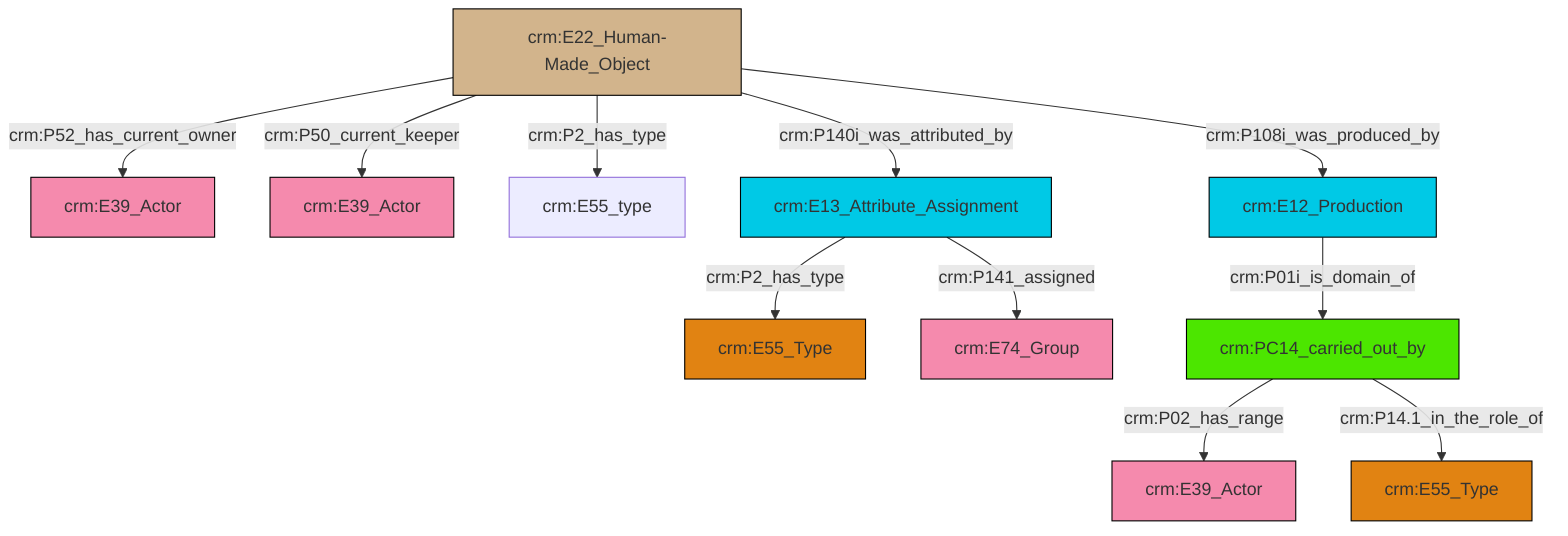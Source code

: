 graph TD
classDef Literal fill:#f2f2f2,stroke:#000000;
classDef CRM_Entity fill:#FFFFFF,stroke:#000000;
classDef Temporal_Entity fill:#00C9E6, stroke:#000000;
classDef Type fill:#E18312, stroke:#000000;
classDef Time-Span fill:#2C9C91, stroke:#000000;
classDef Appellation fill:#FFEB7F, stroke:#000000;
classDef Place fill:#008836, stroke:#000000;
classDef Persistent_Item fill:#B266B2, stroke:#000000;
classDef Conceptual_Object fill:#FFD700, stroke:#000000;
classDef Physical_Thing fill:#D2B48C, stroke:#000000;
classDef Actor fill:#f58aad, stroke:#000000;
classDef PC_Classes fill:#4ce600, stroke:#000000;
classDef Multi fill:#cccccc,stroke:#000000;

14["crm:PC14_carried_out_by"]:::PC_Classes -->|crm:P02_has_range| 15["crm:E39_Actor"]:::Actor
17["crm:E12_Production"]:::Temporal_Entity -->|crm:P01i_is_domain_of| 14["crm:PC14_carried_out_by"]:::PC_Classes
6["crm:E22_Human-Made_Object"]:::Physical_Thing -->|crm:P140i_was_attributed_by| 19["crm:E13_Attribute_Assignment"]:::Temporal_Entity
14["crm:PC14_carried_out_by"]:::PC_Classes -->|crm:P14.1_in_the_role_of| 12["crm:E55_Type"]:::Type
6["crm:E22_Human-Made_Object"]:::Physical_Thing -->|crm:P2_has_type| 10["crm:E55_type"]:::Default
19["crm:E13_Attribute_Assignment"]:::Temporal_Entity -->|crm:P141_assigned| 8["crm:E74_Group"]:::Actor
19["crm:E13_Attribute_Assignment"]:::Temporal_Entity -->|crm:P2_has_type| 0["crm:E55_Type"]:::Type
6["crm:E22_Human-Made_Object"]:::Physical_Thing -->|crm:P108i_was_produced_by| 17["crm:E12_Production"]:::Temporal_Entity
6["crm:E22_Human-Made_Object"]:::Physical_Thing -->|crm:P50_current_keeper| 4["crm:E39_Actor"]:::Actor
6["crm:E22_Human-Made_Object"]:::Physical_Thing -->|crm:P52_has_current_owner| 2["crm:E39_Actor"]:::Actor